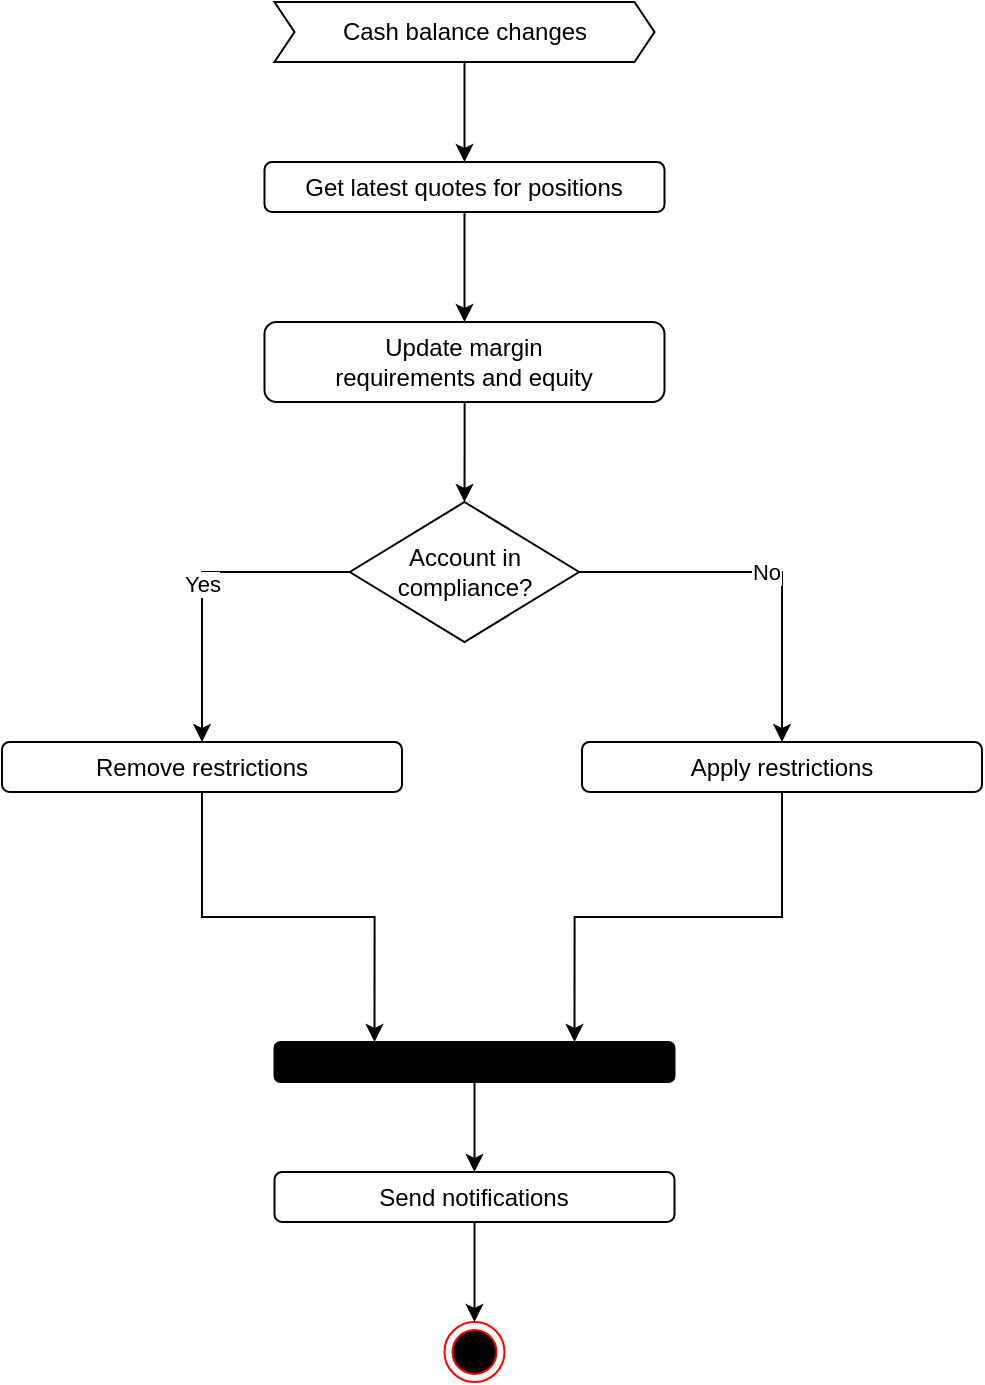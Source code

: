 <mxfile version="13.10.0" type="github">
  <diagram id="h0yh4uh9Ou2qqzZrw4VW" name="Page-1">
    <mxGraphModel dx="1038" dy="548" grid="1" gridSize="10" guides="1" tooltips="1" connect="1" arrows="1" fold="1" page="1" pageScale="1" pageWidth="850" pageHeight="1100" math="0" shadow="0">
      <root>
        <mxCell id="0" />
        <mxCell id="1" parent="0" />
        <mxCell id="OsMlclKe9sGLii8gvVtk-3" value="Yes" style="edgeStyle=orthogonalEdgeStyle;rounded=0;orthogonalLoop=1;jettySize=auto;html=1;entryX=0.5;entryY=0;entryDx=0;entryDy=0;" parent="1" edge="1">
          <mxGeometry relative="1" as="geometry">
            <mxPoint x="665" y="450" as="targetPoint" />
          </mxGeometry>
        </mxCell>
        <mxCell id="U1gIK-Ml1kVYt0ZC6_mx-13" style="edgeStyle=orthogonalEdgeStyle;rounded=0;orthogonalLoop=1;jettySize=auto;html=1;entryX=0.5;entryY=0;entryDx=0;entryDy=0;exitX=0.5;exitY=1;exitDx=0;exitDy=0;" parent="1" edge="1">
          <mxGeometry relative="1" as="geometry">
            <Array as="points" />
            <mxPoint x="220" y="420" as="sourcePoint" />
          </mxGeometry>
        </mxCell>
        <mxCell id="CvozXVyJyX2lD8ZnYhm1-27" value="" style="ellipse;html=1;shape=endState;fillColor=#000000;strokeColor=#ff0000;" parent="1" vertex="1">
          <mxGeometry x="411.25" y="690" width="30" height="30" as="geometry" />
        </mxCell>
        <mxCell id="VSlNwRkXBHqi9DPdbiYh-8" value="Yes" style="edgeStyle=orthogonalEdgeStyle;rounded=0;orthogonalLoop=1;jettySize=auto;html=1;exitX=0;exitY=0.5;exitDx=0;exitDy=0;" parent="1" source="CvozXVyJyX2lD8ZnYhm1-31" target="NJLehydsSoXbE_FqP2UY-3" edge="1">
          <mxGeometry relative="1" as="geometry" />
        </mxCell>
        <mxCell id="VSlNwRkXBHqi9DPdbiYh-9" value="No" style="edgeStyle=orthogonalEdgeStyle;rounded=0;orthogonalLoop=1;jettySize=auto;html=1;entryX=0.5;entryY=0;entryDx=0;entryDy=0;" parent="1" source="CvozXVyJyX2lD8ZnYhm1-31" target="CvozXVyJyX2lD8ZnYhm1-34" edge="1">
          <mxGeometry relative="1" as="geometry" />
        </mxCell>
        <mxCell id="CvozXVyJyX2lD8ZnYhm1-31" value="Account in compliance?" style="rhombus;whiteSpace=wrap;html=1;" parent="1" vertex="1">
          <mxGeometry x="363.93" y="280" width="114.63" height="70" as="geometry" />
        </mxCell>
        <mxCell id="CvozXVyJyX2lD8ZnYhm1-36" style="edgeStyle=orthogonalEdgeStyle;rounded=0;orthogonalLoop=1;jettySize=auto;html=1;entryX=0.5;entryY=0;entryDx=0;entryDy=0;exitX=0.5;exitY=1;exitDx=0;exitDy=0;" parent="1" source="VSlNwRkXBHqi9DPdbiYh-6" target="CvozXVyJyX2lD8ZnYhm1-27" edge="1">
          <mxGeometry relative="1" as="geometry" />
        </mxCell>
        <mxCell id="NJLehydsSoXbE_FqP2UY-7" style="edgeStyle=orthogonalEdgeStyle;rounded=0;orthogonalLoop=1;jettySize=auto;html=1;exitX=0.5;exitY=1;exitDx=0;exitDy=0;entryX=1;entryY=0.75;entryDx=0;entryDy=0;" parent="1" source="CvozXVyJyX2lD8ZnYhm1-34" target="NJLehydsSoXbE_FqP2UY-6" edge="1">
          <mxGeometry relative="1" as="geometry" />
        </mxCell>
        <mxCell id="CvozXVyJyX2lD8ZnYhm1-34" value="Apply restrictions" style="rounded=1;whiteSpace=wrap;html=1;fillColor=#FFFFFF;" parent="1" vertex="1">
          <mxGeometry x="480" y="400" width="200" height="25" as="geometry" />
        </mxCell>
        <mxCell id="VSlNwRkXBHqi9DPdbiYh-3" style="edgeStyle=orthogonalEdgeStyle;rounded=0;orthogonalLoop=1;jettySize=auto;html=1;entryX=0.5;entryY=0;entryDx=0;entryDy=0;" parent="1" source="VSlNwRkXBHqi9DPdbiYh-4" target="CvozXVyJyX2lD8ZnYhm1-31" edge="1">
          <mxGeometry relative="1" as="geometry">
            <mxPoint x="421.25" y="280" as="targetPoint" />
          </mxGeometry>
        </mxCell>
        <mxCell id="VSlNwRkXBHqi9DPdbiYh-1" value="Get latest quotes for positions" style="rounded=1;whiteSpace=wrap;html=1;fillColor=#FFFFFF;" parent="1" vertex="1">
          <mxGeometry x="321.25" y="110" width="200" height="25" as="geometry" />
        </mxCell>
        <mxCell id="VSlNwRkXBHqi9DPdbiYh-4" value="Update margin &lt;br&gt;requirements&amp;nbsp;and equity" style="rounded=1;whiteSpace=wrap;html=1;fillColor=#FFFFFF;" parent="1" vertex="1">
          <mxGeometry x="321.25" y="190" width="200" height="40" as="geometry" />
        </mxCell>
        <mxCell id="VSlNwRkXBHqi9DPdbiYh-5" style="edgeStyle=orthogonalEdgeStyle;rounded=0;orthogonalLoop=1;jettySize=auto;html=1;entryX=0.5;entryY=0;entryDx=0;entryDy=0;" parent="1" source="VSlNwRkXBHqi9DPdbiYh-1" target="VSlNwRkXBHqi9DPdbiYh-4" edge="1">
          <mxGeometry relative="1" as="geometry">
            <mxPoint x="421.25" y="145" as="sourcePoint" />
            <mxPoint x="421.25" y="260" as="targetPoint" />
          </mxGeometry>
        </mxCell>
        <mxCell id="VSlNwRkXBHqi9DPdbiYh-6" value="Send notifications" style="rounded=1;whiteSpace=wrap;html=1;fillColor=#FFFFFF;" parent="1" vertex="1">
          <mxGeometry x="326.25" y="615" width="200" height="25" as="geometry" />
        </mxCell>
        <mxCell id="NJLehydsSoXbE_FqP2UY-2" style="edgeStyle=orthogonalEdgeStyle;rounded=0;orthogonalLoop=1;jettySize=auto;html=1;" parent="1" source="NJLehydsSoXbE_FqP2UY-1" target="VSlNwRkXBHqi9DPdbiYh-1" edge="1">
          <mxGeometry relative="1" as="geometry" />
        </mxCell>
        <mxCell id="NJLehydsSoXbE_FqP2UY-1" value="Cash balance changes" style="html=1;shadow=0;dashed=0;align=center;verticalAlign=middle;shape=mxgraph.arrows2.arrow;dy=0;dx=10;notch=10;" parent="1" vertex="1">
          <mxGeometry x="326.25" y="30" width="190" height="30" as="geometry" />
        </mxCell>
        <mxCell id="NJLehydsSoXbE_FqP2UY-5" style="edgeStyle=orthogonalEdgeStyle;rounded=0;orthogonalLoop=1;jettySize=auto;html=1;exitX=0.5;exitY=1;exitDx=0;exitDy=0;entryX=1;entryY=0.25;entryDx=0;entryDy=0;" parent="1" source="NJLehydsSoXbE_FqP2UY-3" target="NJLehydsSoXbE_FqP2UY-6" edge="1">
          <mxGeometry relative="1" as="geometry">
            <mxPoint x="510" y="330" as="targetPoint" />
          </mxGeometry>
        </mxCell>
        <mxCell id="NJLehydsSoXbE_FqP2UY-3" value="Remove restrictions" style="rounded=1;whiteSpace=wrap;html=1;fillColor=#FFFFFF;" parent="1" vertex="1">
          <mxGeometry x="190" y="400" width="200" height="25" as="geometry" />
        </mxCell>
        <mxCell id="NJLehydsSoXbE_FqP2UY-6" value="" style="rounded=1;whiteSpace=wrap;html=1;fillColor=#000000;rotation=-90;" parent="1" vertex="1">
          <mxGeometry x="416.25" y="460" width="20" height="200" as="geometry" />
        </mxCell>
        <mxCell id="NJLehydsSoXbE_FqP2UY-8" style="edgeStyle=orthogonalEdgeStyle;rounded=0;orthogonalLoop=1;jettySize=auto;html=1;entryX=0.5;entryY=0;entryDx=0;entryDy=0;exitX=0;exitY=0.5;exitDx=0;exitDy=0;" parent="1" source="NJLehydsSoXbE_FqP2UY-6" target="VSlNwRkXBHqi9DPdbiYh-6" edge="1">
          <mxGeometry relative="1" as="geometry">
            <mxPoint x="585" y="480" as="sourcePoint" />
            <mxPoint x="615" y="460" as="targetPoint" />
          </mxGeometry>
        </mxCell>
      </root>
    </mxGraphModel>
  </diagram>
</mxfile>
